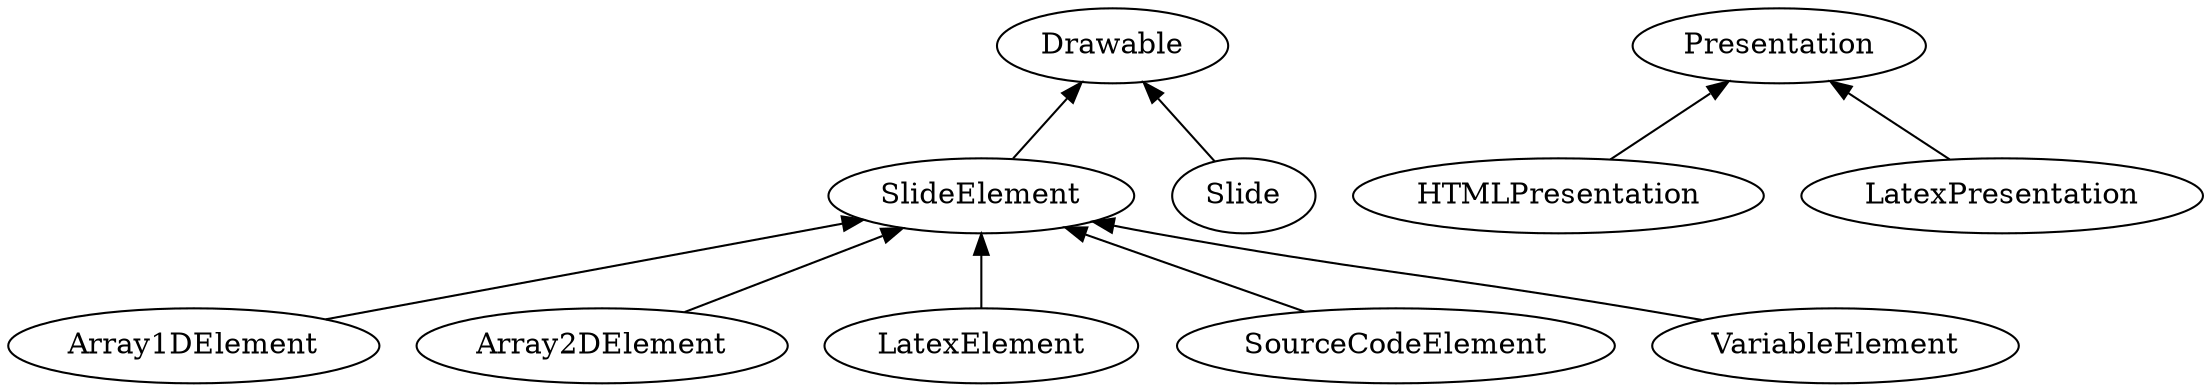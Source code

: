 digraph {
	SlideElement -> Array1DElement [dir=back];
	SlideElement -> Array2DElement [dir=back];
	Drawable
	Presentation -> HTMLPresentation [dir=back];
	SlideElement -> LatexElement [dir=back];
	Presentation -> LatexPresentation [dir=back];
	Presentation
	Drawable -> Slide [dir=back];
	Drawable -> SlideElement [dir=back];
	SlideElement -> SourceCodeElement [dir=back];
	SlideElement -> VariableElement [dir=back];
}

